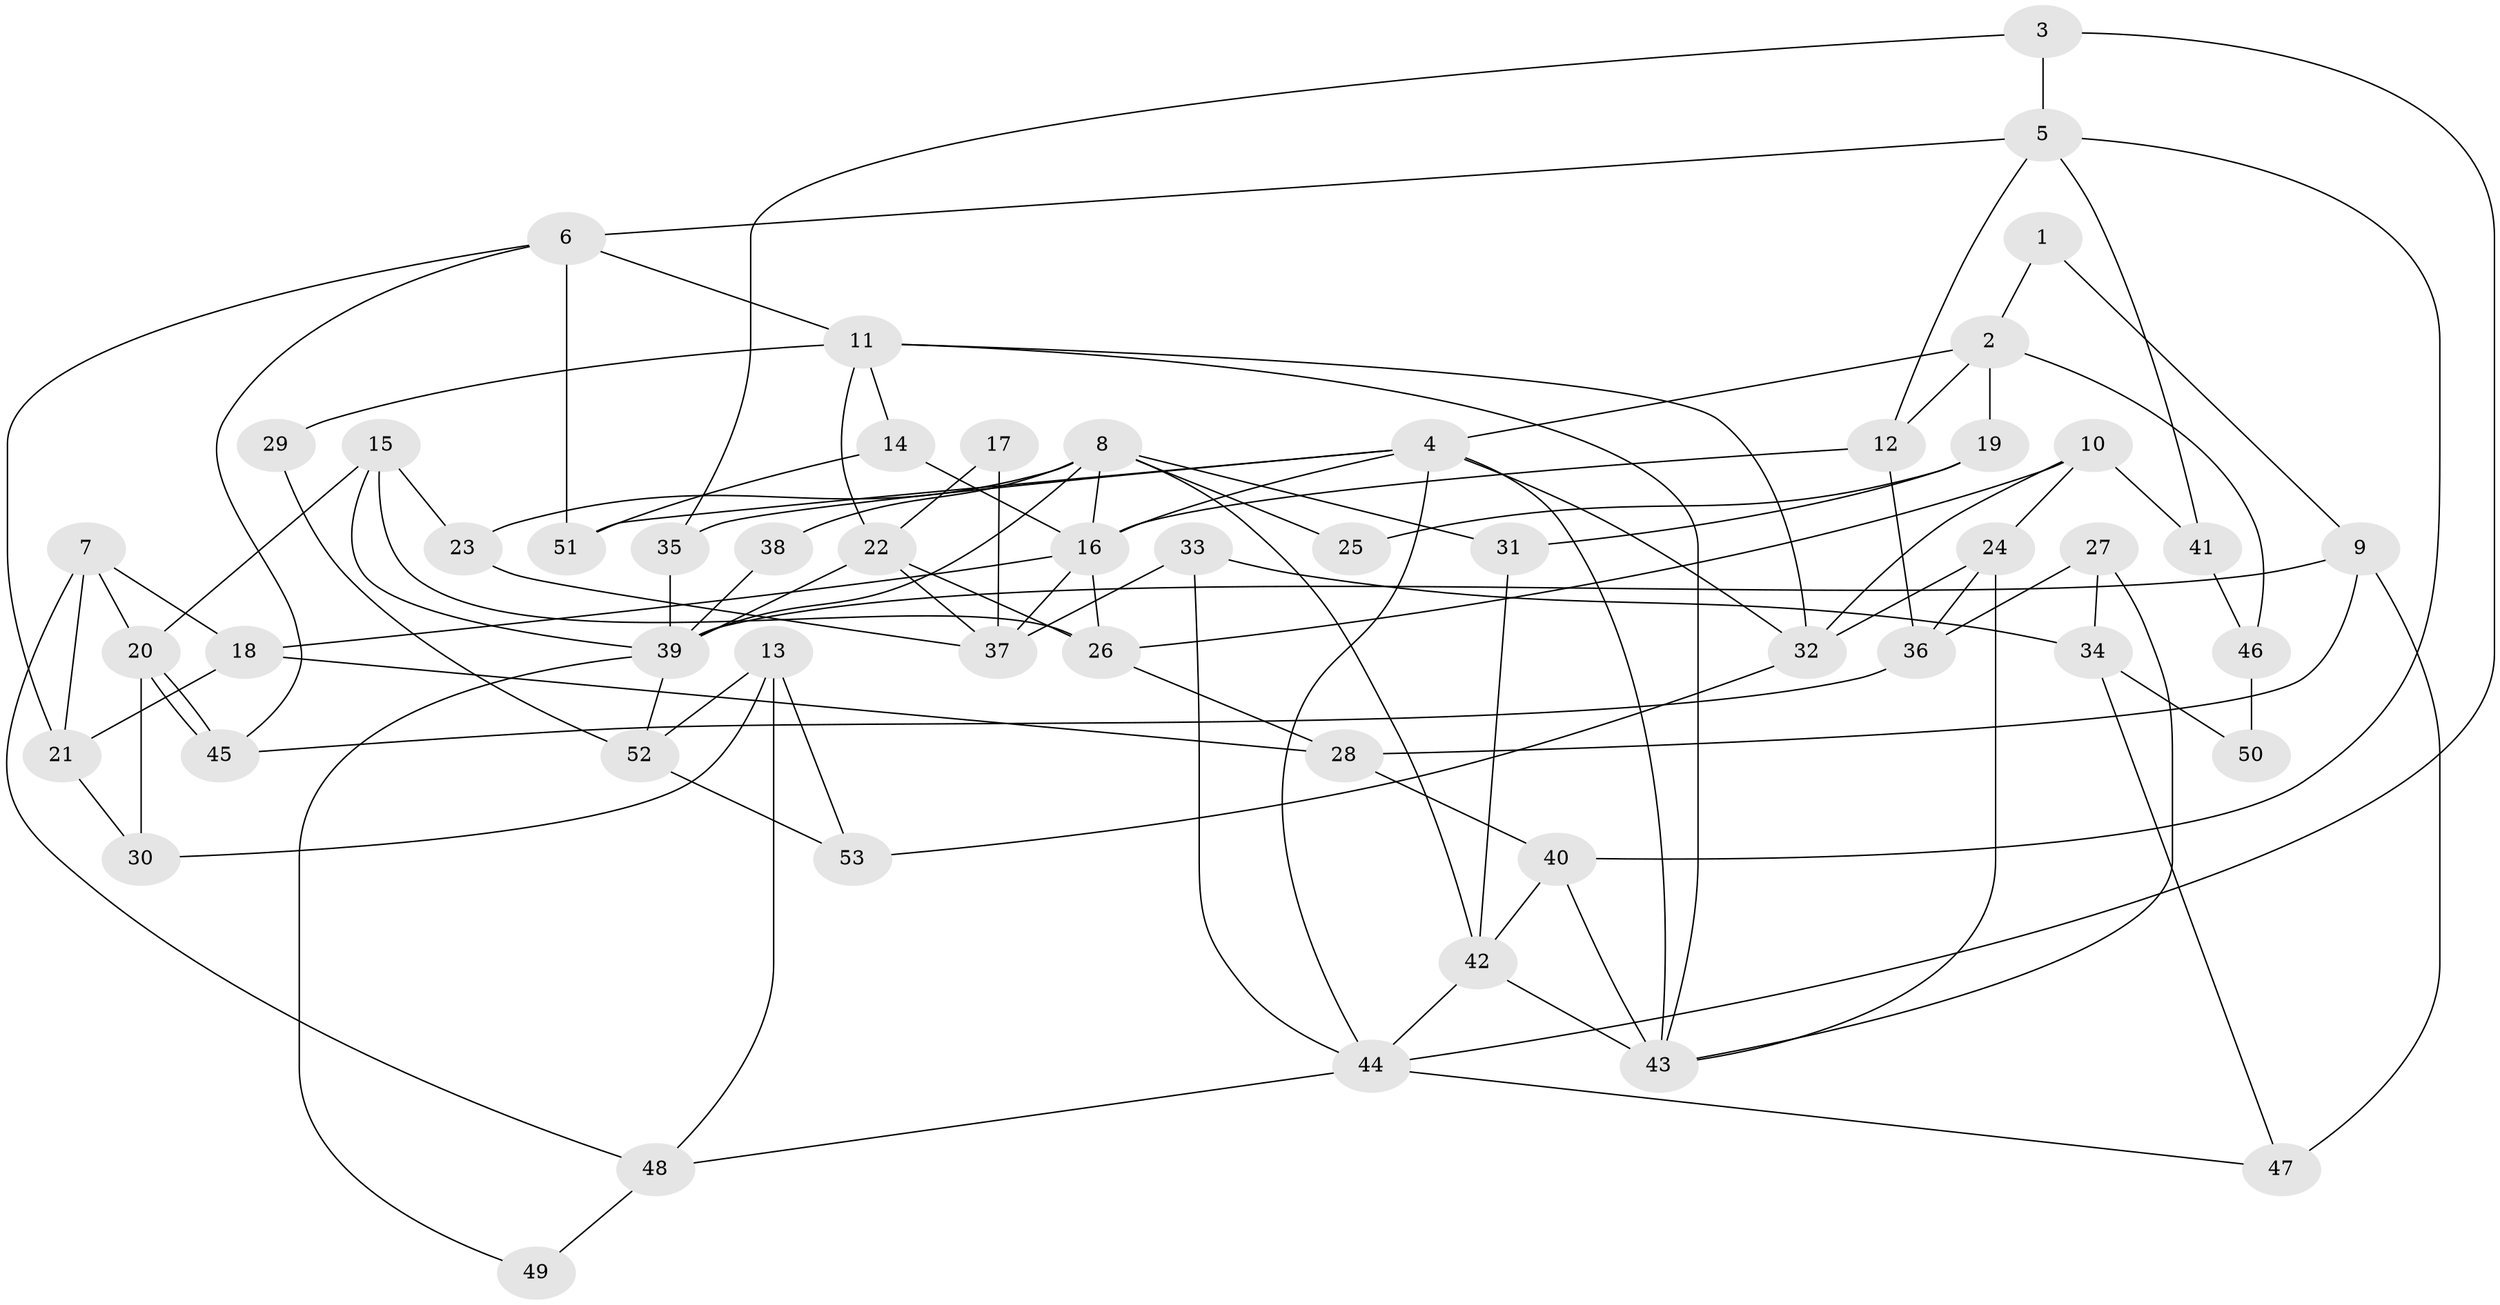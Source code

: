 // coarse degree distribution, {3: 0.3333333333333333, 2: 0.2, 4: 0.2, 10: 0.06666666666666667, 6: 0.13333333333333333, 7: 0.06666666666666667}
// Generated by graph-tools (version 1.1) at 2025/55/03/04/25 21:55:31]
// undirected, 53 vertices, 106 edges
graph export_dot {
graph [start="1"]
  node [color=gray90,style=filled];
  1;
  2;
  3;
  4;
  5;
  6;
  7;
  8;
  9;
  10;
  11;
  12;
  13;
  14;
  15;
  16;
  17;
  18;
  19;
  20;
  21;
  22;
  23;
  24;
  25;
  26;
  27;
  28;
  29;
  30;
  31;
  32;
  33;
  34;
  35;
  36;
  37;
  38;
  39;
  40;
  41;
  42;
  43;
  44;
  45;
  46;
  47;
  48;
  49;
  50;
  51;
  52;
  53;
  1 -- 2;
  1 -- 9;
  2 -- 12;
  2 -- 4;
  2 -- 19;
  2 -- 46;
  3 -- 44;
  3 -- 5;
  3 -- 35;
  4 -- 35;
  4 -- 16;
  4 -- 32;
  4 -- 43;
  4 -- 44;
  4 -- 51;
  5 -- 40;
  5 -- 6;
  5 -- 12;
  5 -- 41;
  6 -- 45;
  6 -- 11;
  6 -- 21;
  6 -- 51;
  7 -- 21;
  7 -- 20;
  7 -- 18;
  7 -- 48;
  8 -- 42;
  8 -- 16;
  8 -- 23;
  8 -- 25;
  8 -- 31;
  8 -- 38;
  8 -- 39;
  9 -- 39;
  9 -- 28;
  9 -- 47;
  10 -- 24;
  10 -- 32;
  10 -- 26;
  10 -- 41;
  11 -- 14;
  11 -- 22;
  11 -- 29;
  11 -- 32;
  11 -- 43;
  12 -- 16;
  12 -- 36;
  13 -- 48;
  13 -- 52;
  13 -- 30;
  13 -- 53;
  14 -- 16;
  14 -- 51;
  15 -- 39;
  15 -- 26;
  15 -- 20;
  15 -- 23;
  16 -- 26;
  16 -- 18;
  16 -- 37;
  17 -- 22;
  17 -- 37;
  18 -- 21;
  18 -- 28;
  19 -- 31;
  19 -- 25;
  20 -- 45;
  20 -- 45;
  20 -- 30;
  21 -- 30;
  22 -- 26;
  22 -- 37;
  22 -- 39;
  23 -- 37;
  24 -- 43;
  24 -- 32;
  24 -- 36;
  26 -- 28;
  27 -- 36;
  27 -- 43;
  27 -- 34;
  28 -- 40;
  29 -- 52;
  31 -- 42;
  32 -- 53;
  33 -- 37;
  33 -- 34;
  33 -- 44;
  34 -- 47;
  34 -- 50;
  35 -- 39;
  36 -- 45;
  38 -- 39;
  39 -- 49;
  39 -- 52;
  40 -- 43;
  40 -- 42;
  41 -- 46;
  42 -- 44;
  42 -- 43;
  44 -- 47;
  44 -- 48;
  46 -- 50;
  48 -- 49;
  52 -- 53;
}
